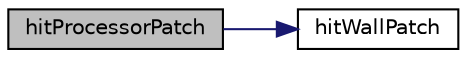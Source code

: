 digraph "hitProcessorPatch"
{
  bgcolor="transparent";
  edge [fontname="Helvetica",fontsize="10",labelfontname="Helvetica",labelfontsize="10"];
  node [fontname="Helvetica",fontsize="10",shape=record];
  rankdir="LR";
  Node1 [label="hitProcessorPatch",height=0.2,width=0.4,color="black", fillcolor="grey75", style="filled", fontcolor="black"];
  Node1 -> Node2 [color="midnightblue",fontsize="10",style="solid",fontname="Helvetica"];
  Node2 [label="hitWallPatch",height=0.2,width=0.4,color="black",URL="$a01819.html#afcda421a9992473eb0689031f7c77912",tooltip="Overridable function to handle the particle hitting a wallPatch. "];
}
